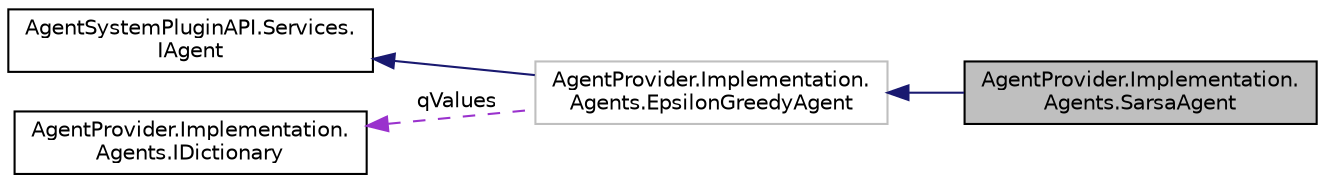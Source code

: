 digraph "AgentProvider.Implementation.Agents.SarsaAgent"
{
  edge [fontname="Helvetica",fontsize="10",labelfontname="Helvetica",labelfontsize="10"];
  node [fontname="Helvetica",fontsize="10",shape=record];
  rankdir="LR";
  Node1 [label="AgentProvider.Implementation.\lAgents.SarsaAgent",height=0.2,width=0.4,color="black", fillcolor="grey75", style="filled" fontcolor="black"];
  Node2 -> Node1 [dir="back",color="midnightblue",fontsize="10",style="solid",fontname="Helvetica"];
  Node2 [label="AgentProvider.Implementation.\lAgents.EpsilonGreedyAgent",height=0.2,width=0.4,color="grey75", fillcolor="white", style="filled"];
  Node3 -> Node2 [dir="back",color="midnightblue",fontsize="10",style="solid",fontname="Helvetica"];
  Node3 [label="AgentSystemPluginAPI.Services.\lIAgent",height=0.2,width=0.4,color="black", fillcolor="white", style="filled",URL="$interface_agent_system_plugin_a_p_i_1_1_services_1_1_i_agent.html"];
  Node4 -> Node2 [dir="back",color="darkorchid3",fontsize="10",style="dashed",label=" qValues" ,fontname="Helvetica"];
  Node4 [label="AgentProvider.Implementation.\lAgents.IDictionary",height=0.2,width=0.4,color="black", fillcolor="white", style="filled",URL="$interface_agent_provider_1_1_implementation_1_1_agents_1_1_i_dictionary.html"];
}
